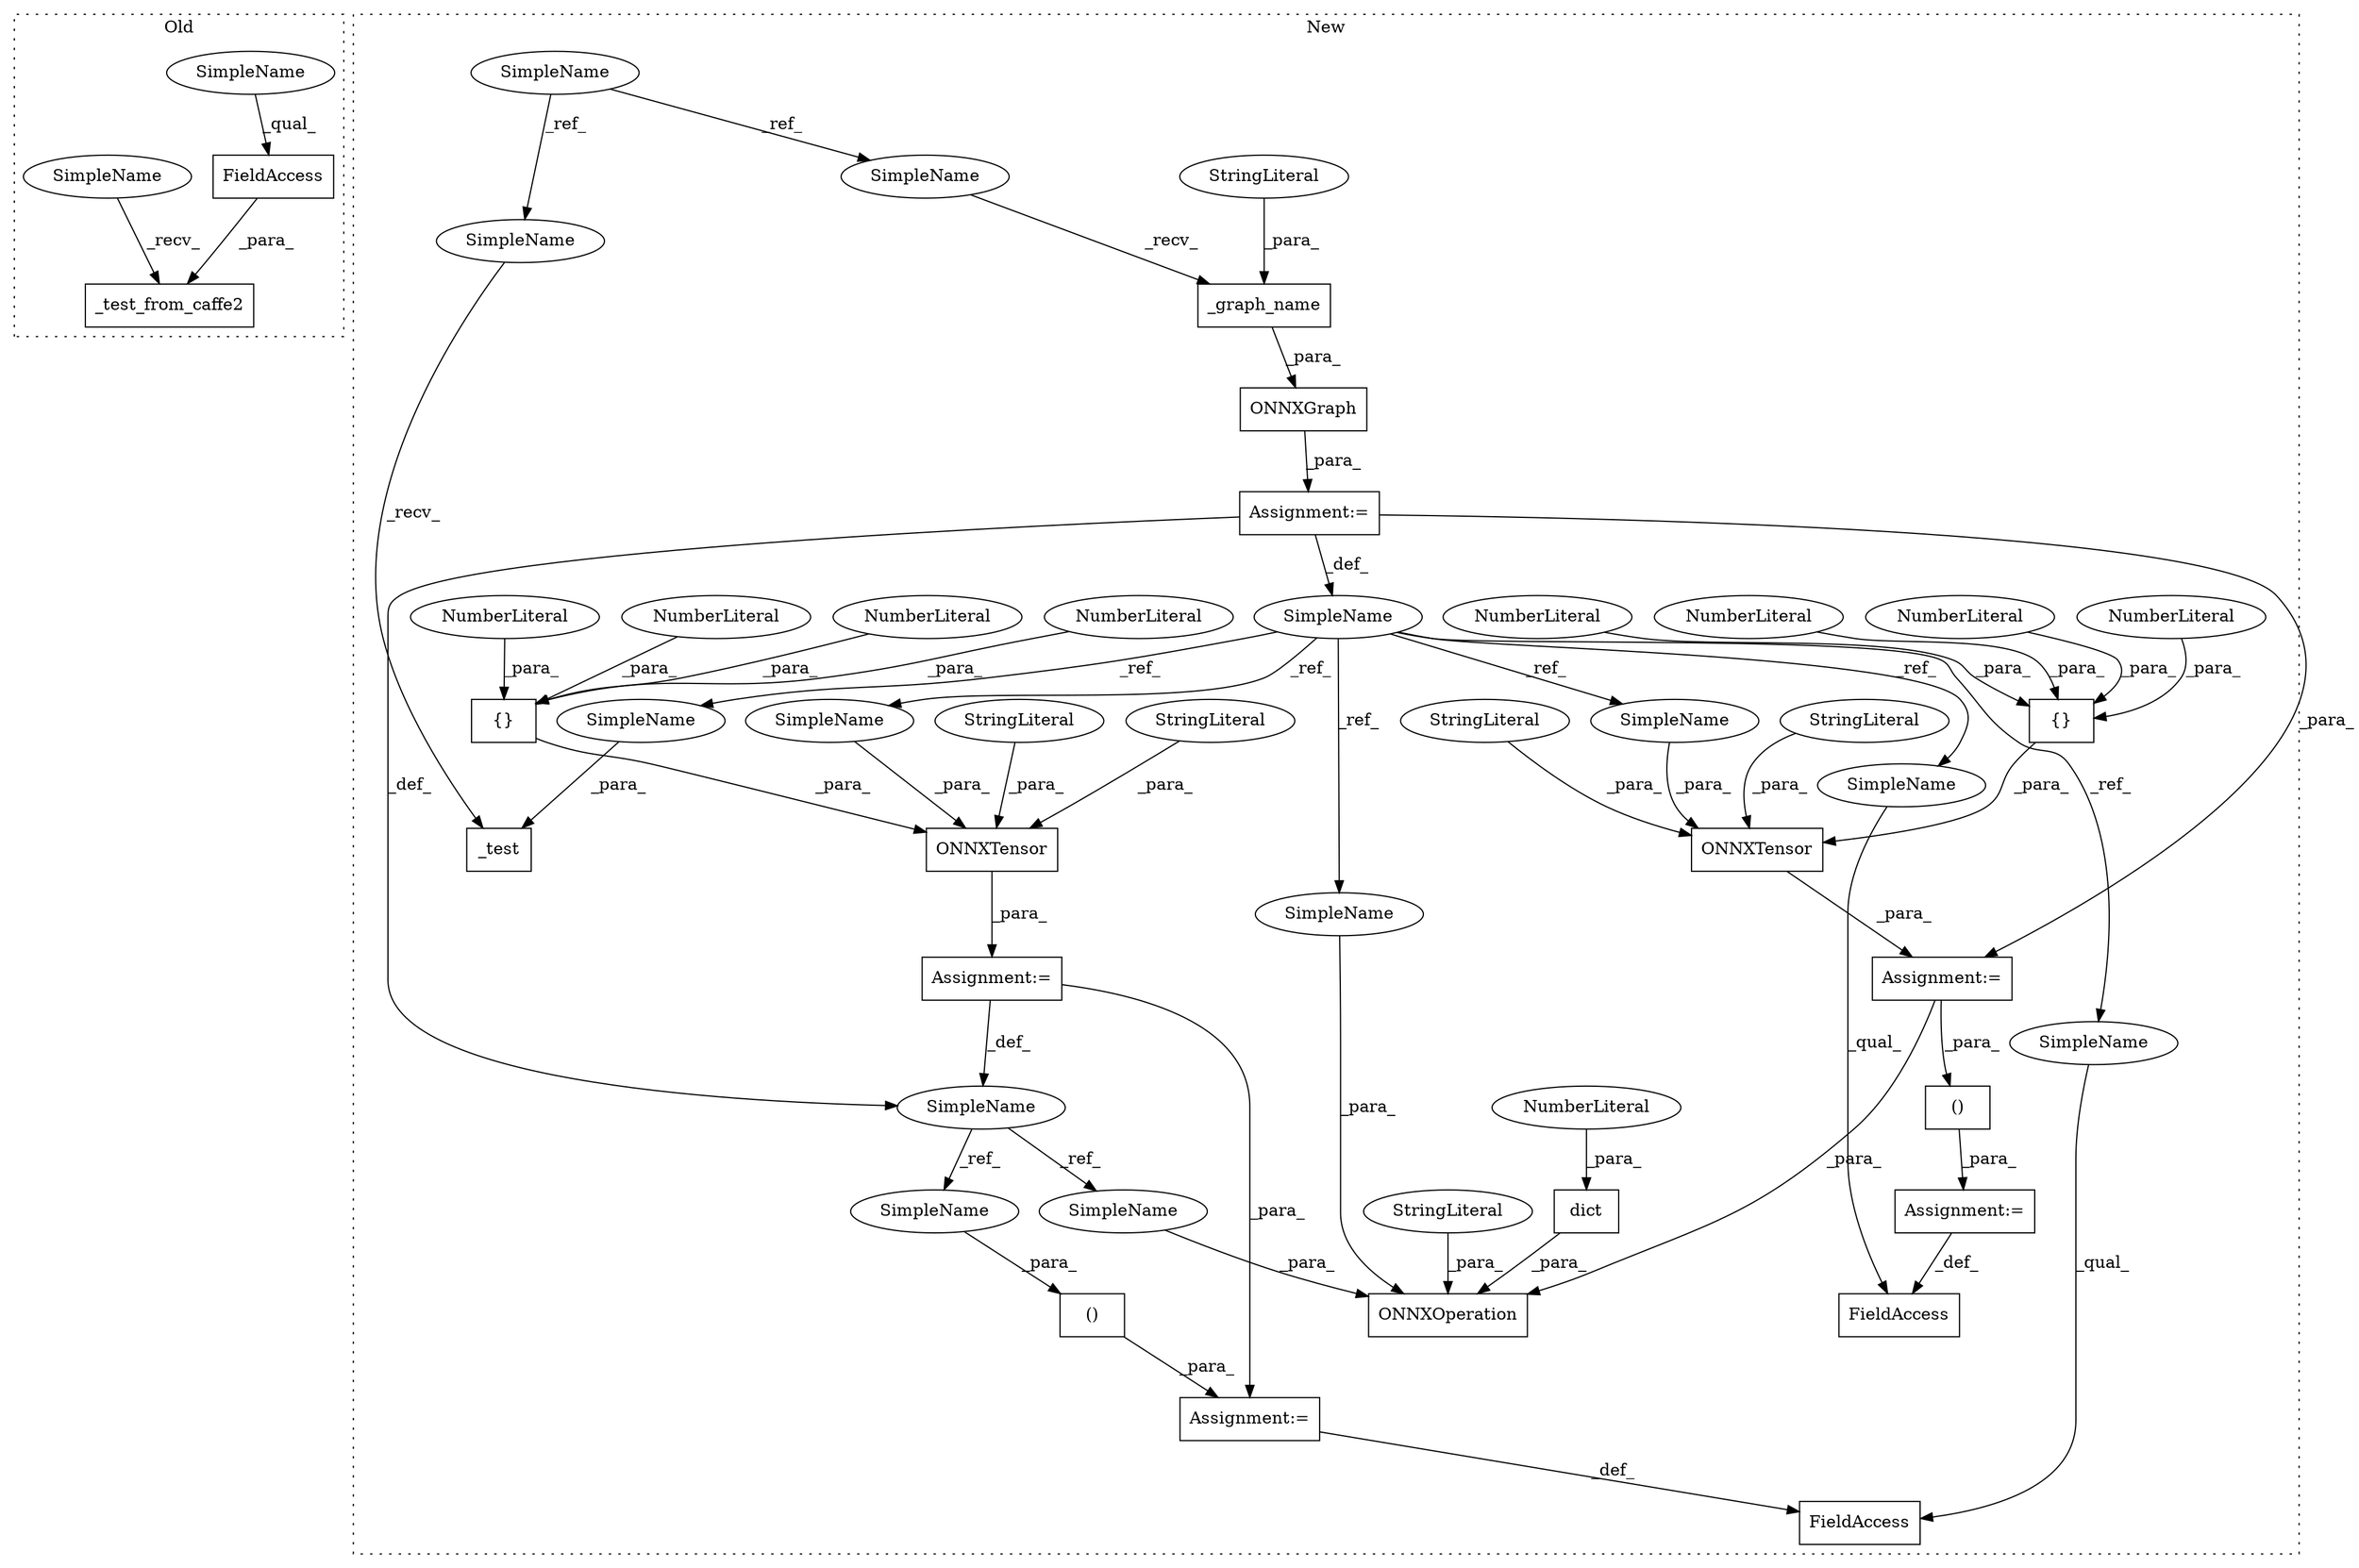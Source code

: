 digraph G {
subgraph cluster0 {
1 [label="_test_from_caffe2" a="32" s="17859,17893" l="18,1" shape="box"];
31 [label="FieldAccess" a="22" s="17877" l="16" shape="box"];
49 [label="SimpleName" a="42" s="17877" l="4" shape="ellipse"];
50 [label="SimpleName" a="42" s="17854" l="4" shape="ellipse"];
label = "Old";
style="dotted";
}
subgraph cluster1 {
2 [label="{}" a="4" s="19976,19984" l="1,1" shape="box"];
3 [label="NumberLiteral" a="34" s="19981" l="1" shape="ellipse"];
4 [label="NumberLiteral" a="34" s="19979" l="1" shape="ellipse"];
5 [label="NumberLiteral" a="34" s="19977" l="1" shape="ellipse"];
6 [label="NumberLiteral" a="34" s="19983" l="1" shape="ellipse"];
7 [label="()" a="106" s="20115" l="25" shape="box"];
8 [label="_graph_name" a="32" s="19871,19888" l="12,1" shape="box"];
9 [label="()" a="106" s="20068" l="25" shape="box"];
10 [label="ONNXGraph" a="32" s="19856,19889" l="10,1" shape="box"];
11 [label="StringLiteral" a="45" s="19883" l="5" shape="ellipse"];
12 [label="FieldAccess" a="22" s="20054" l="8" shape="box"];
13 [label="SimpleName" a="42" s="19854" l="1" shape="ellipse"];
14 [label="ONNXTensor" a="32" s="19950,19993" l="11,1" shape="box"];
15 [label="StringLiteral" a="45" s="19986" l="7" shape="ellipse"];
16 [label="StringLiteral" a="45" s="19963" l="3" shape="ellipse"];
17 [label="Assignment:=" a="7" s="19897" l="1" shape="box"];
18 [label="Assignment:=" a="7" s="19949" l="1" shape="box"];
19 [label="Assignment:=" a="7" s="19855" l="1" shape="box"];
20 [label="Assignment:=" a="7" s="20062" l="6" shape="box"];
21 [label="ONNXTensor" a="32" s="19898,19941" l="11,1" shape="box"];
22 [label="StringLiteral" a="45" s="19911" l="3" shape="ellipse"];
23 [label="StringLiteral" a="45" s="19934" l="7" shape="ellipse"];
24 [label="_test" a="32" s="20152,20159" l="6,1" shape="box"];
25 [label="SimpleName" a="42" s="19700" l="4" shape="ellipse"];
26 [label="{}" a="4" s="19924,19932" l="1,1" shape="box"];
27 [label="NumberLiteral" a="34" s="19931" l="1" shape="ellipse"];
28 [label="NumberLiteral" a="34" s="19929" l="1" shape="ellipse"];
29 [label="NumberLiteral" a="34" s="19925" l="1" shape="ellipse"];
30 [label="NumberLiteral" a="34" s="19927" l="1" shape="ellipse"];
32 [label="FieldAccess" a="22" s="20100" l="9" shape="box"];
33 [label="ONNXOperation" a="32" s="20000,20047" l="14,1" shape="box"];
34 [label="StringLiteral" a="45" s="20016" l="5" shape="ellipse"];
35 [label="Assignment:=" a="7" s="20109" l="6" shape="box"];
36 [label="dict" a="32" s="20026,20046" l="5,1" shape="box"];
37 [label="NumberLiteral" a="34" s="20037" l="3" shape="ellipse"];
38 [label="SimpleName" a="42" s="19896" l="1" shape="ellipse"];
39 [label="SimpleName" a="42" s="20022" l="1" shape="ellipse"];
40 [label="SimpleName" a="42" s="20092" l="1" shape="ellipse"];
41 [label="SimpleName" a="42" s="19961" l="1" shape="ellipse"];
42 [label="SimpleName" a="42" s="20014" l="1" shape="ellipse"];
43 [label="SimpleName" a="42" s="20158" l="1" shape="ellipse"];
44 [label="SimpleName" a="42" s="20100" l="1" shape="ellipse"];
45 [label="SimpleName" a="42" s="19909" l="1" shape="ellipse"];
46 [label="SimpleName" a="42" s="20054" l="1" shape="ellipse"];
47 [label="SimpleName" a="42" s="20147" l="4" shape="ellipse"];
48 [label="SimpleName" a="42" s="19866" l="4" shape="ellipse"];
label = "New";
style="dotted";
}
2 -> 14 [label="_para_"];
3 -> 2 [label="_para_"];
4 -> 2 [label="_para_"];
5 -> 2 [label="_para_"];
6 -> 2 [label="_para_"];
7 -> 35 [label="_para_"];
8 -> 10 [label="_para_"];
9 -> 20 [label="_para_"];
10 -> 19 [label="_para_"];
11 -> 8 [label="_para_"];
13 -> 46 [label="_ref_"];
13 -> 41 [label="_ref_"];
13 -> 43 [label="_ref_"];
13 -> 44 [label="_ref_"];
13 -> 42 [label="_ref_"];
13 -> 45 [label="_ref_"];
14 -> 18 [label="_para_"];
15 -> 14 [label="_para_"];
16 -> 14 [label="_para_"];
17 -> 38 [label="_def_"];
17 -> 20 [label="_para_"];
18 -> 33 [label="_para_"];
18 -> 7 [label="_para_"];
19 -> 13 [label="_def_"];
19 -> 18 [label="_para_"];
19 -> 38 [label="_def_"];
20 -> 12 [label="_def_"];
21 -> 17 [label="_para_"];
22 -> 21 [label="_para_"];
23 -> 21 [label="_para_"];
25 -> 47 [label="_ref_"];
25 -> 48 [label="_ref_"];
26 -> 21 [label="_para_"];
27 -> 26 [label="_para_"];
28 -> 26 [label="_para_"];
29 -> 26 [label="_para_"];
30 -> 26 [label="_para_"];
31 -> 1 [label="_para_"];
34 -> 33 [label="_para_"];
35 -> 32 [label="_def_"];
36 -> 33 [label="_para_"];
37 -> 36 [label="_para_"];
38 -> 40 [label="_ref_"];
38 -> 39 [label="_ref_"];
39 -> 33 [label="_para_"];
40 -> 9 [label="_para_"];
41 -> 14 [label="_para_"];
42 -> 33 [label="_para_"];
43 -> 24 [label="_para_"];
44 -> 32 [label="_qual_"];
45 -> 21 [label="_para_"];
46 -> 12 [label="_qual_"];
47 -> 24 [label="_recv_"];
48 -> 8 [label="_recv_"];
49 -> 31 [label="_qual_"];
50 -> 1 [label="_recv_"];
}